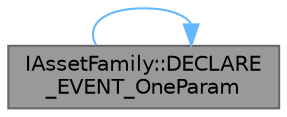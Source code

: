 digraph "IAssetFamily::DECLARE_EVENT_OneParam"
{
 // INTERACTIVE_SVG=YES
 // LATEX_PDF_SIZE
  bgcolor="transparent";
  edge [fontname=Helvetica,fontsize=10,labelfontname=Helvetica,labelfontsize=10];
  node [fontname=Helvetica,fontsize=10,shape=box,height=0.2,width=0.4];
  rankdir="LR";
  Node1 [id="Node000001",label="IAssetFamily::DECLARE\l_EVENT_OneParam",height=0.2,width=0.4,color="gray40", fillcolor="grey60", style="filled", fontcolor="black",tooltip="Event fired when an asset is opened."];
  Node1 -> Node1 [id="edge1_Node000001_Node000001",color="steelblue1",style="solid",tooltip=" "];
}
